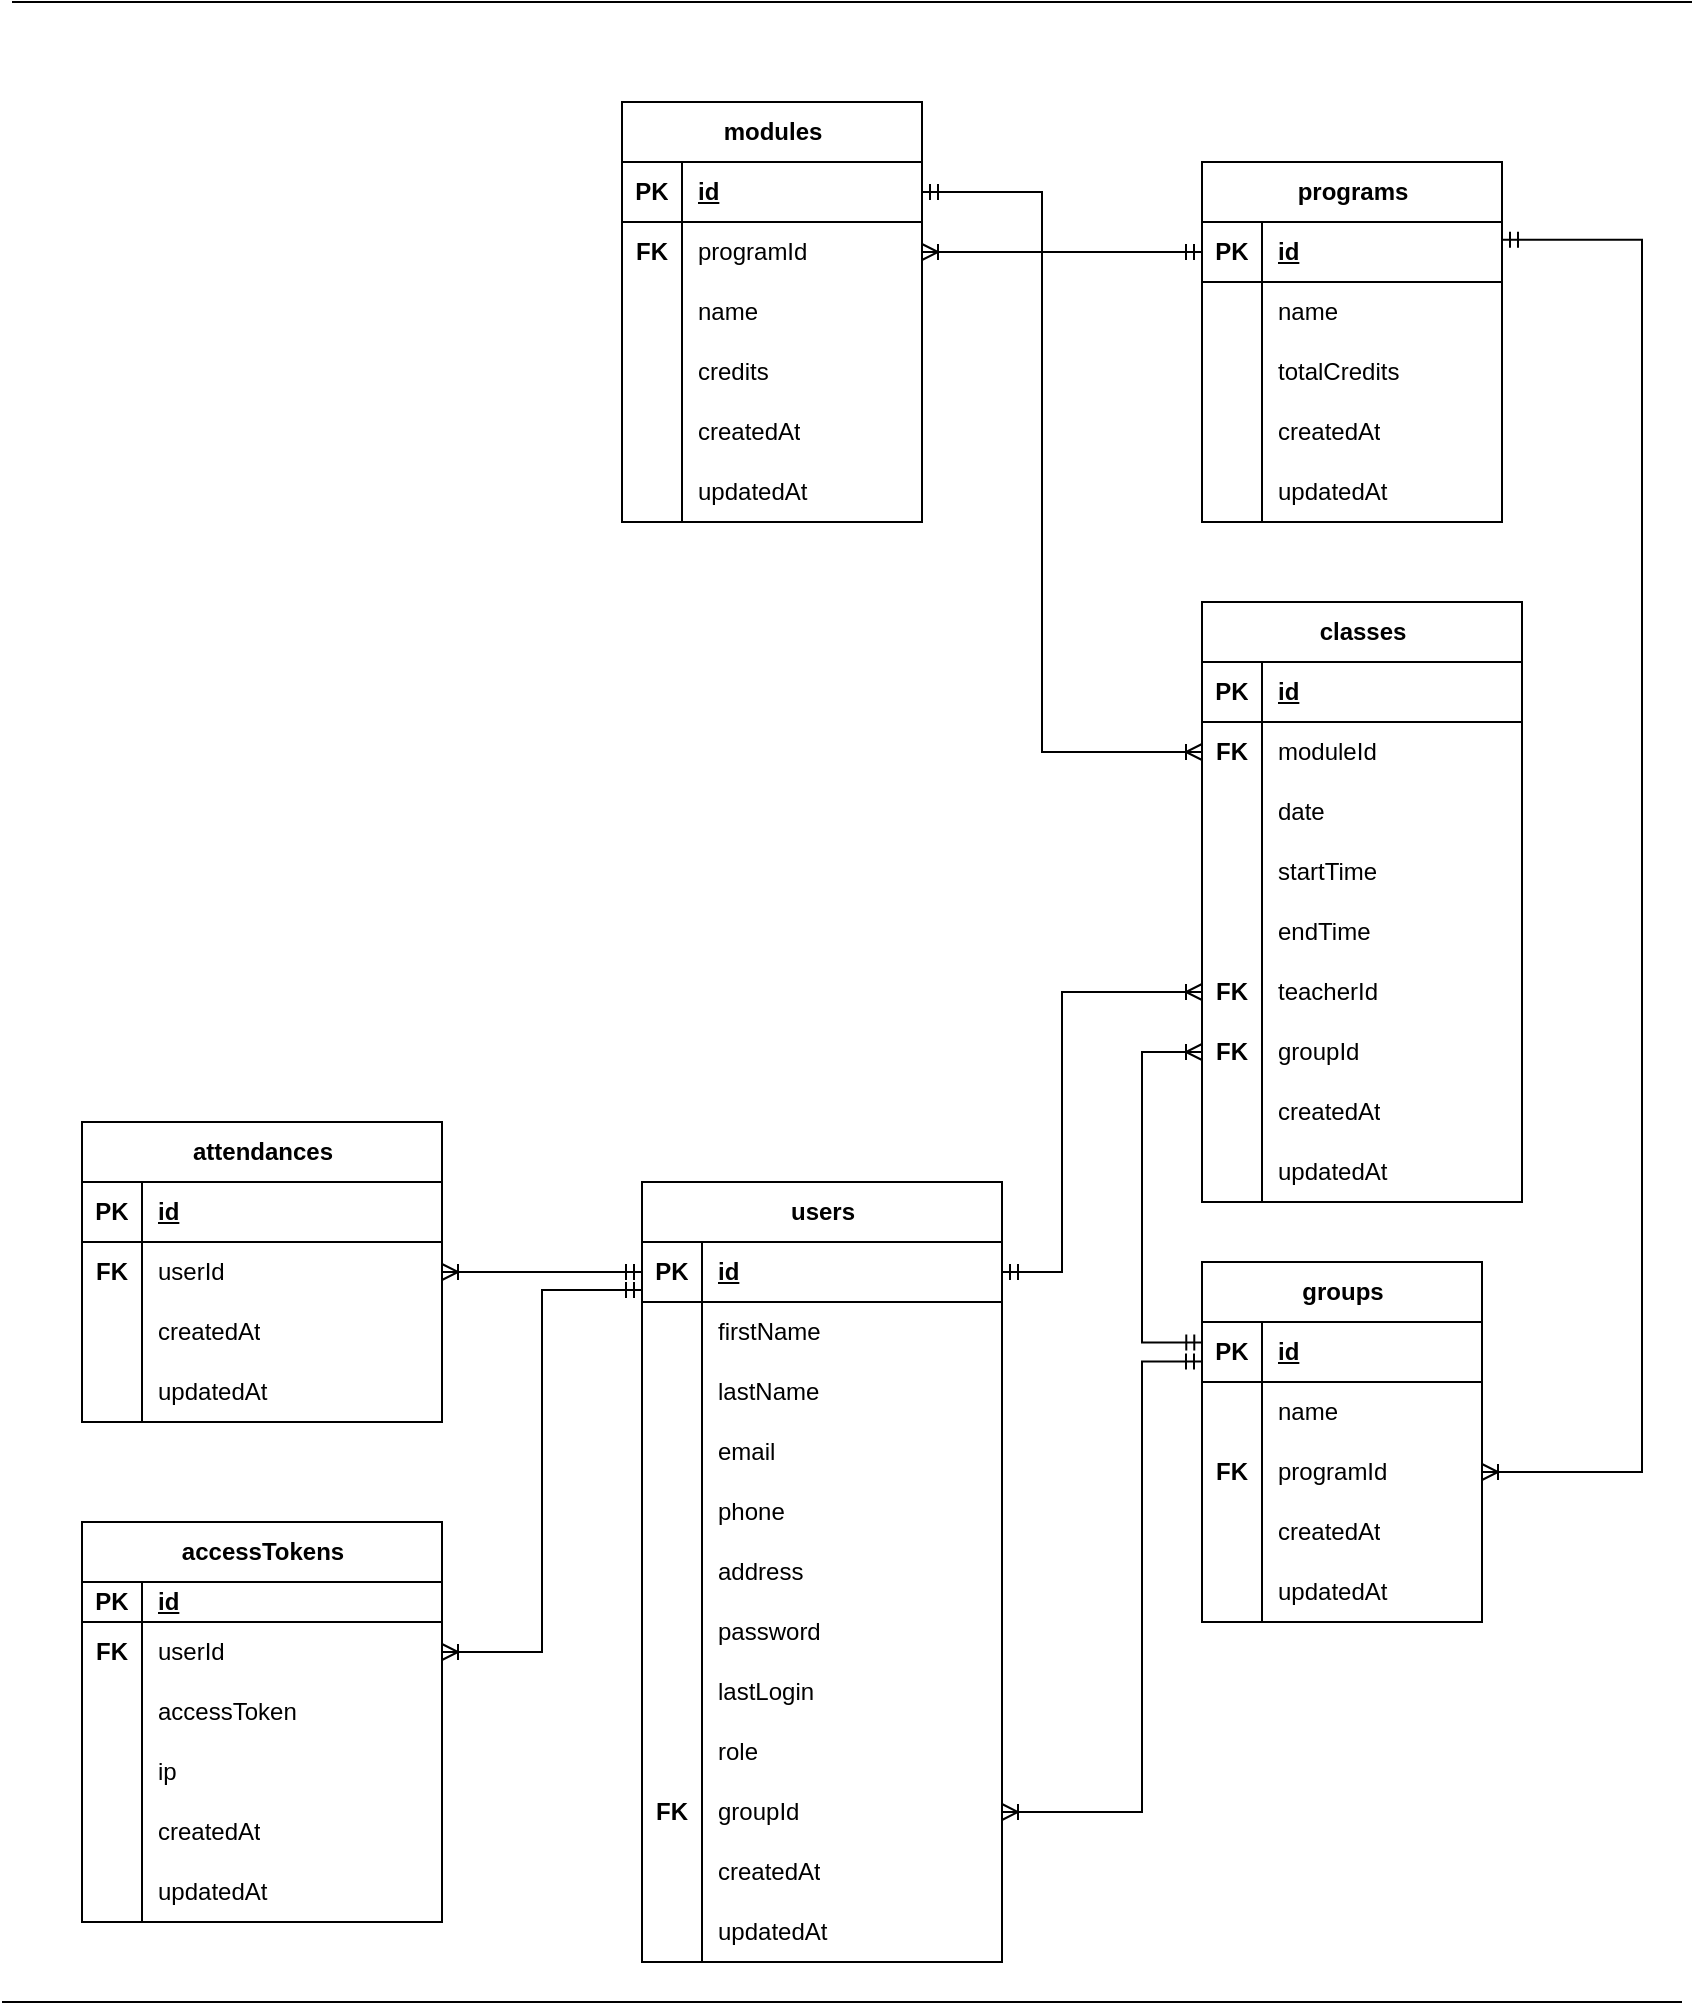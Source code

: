 <mxfile version="26.0.5">
  <diagram name="ERD" id="3jPYMv1f-KOEMw5PyNdS">
    <mxGraphModel dx="637" dy="3003" grid="1" gridSize="10" guides="1" tooltips="1" connect="1" arrows="1" fold="1" page="1" pageScale="1" pageWidth="850" pageHeight="1100" math="0" shadow="0">
      <root>
        <mxCell id="0" />
        <mxCell id="1" parent="0" />
        <mxCell id="yazkTJhVp-R8jj8HfO-j-1" value="users" style="shape=table;startSize=30;container=1;collapsible=1;childLayout=tableLayout;fixedRows=1;rowLines=0;fontStyle=1;align=center;resizeLast=1;html=1;" parent="1" vertex="1">
          <mxGeometry x="320" y="-650" width="180" height="390" as="geometry" />
        </mxCell>
        <mxCell id="yazkTJhVp-R8jj8HfO-j-2" value="" style="shape=tableRow;horizontal=0;startSize=0;swimlaneHead=0;swimlaneBody=0;fillColor=none;collapsible=0;dropTarget=0;points=[[0,0.5],[1,0.5]];portConstraint=eastwest;top=0;left=0;right=0;bottom=1;" parent="yazkTJhVp-R8jj8HfO-j-1" vertex="1">
          <mxGeometry y="30" width="180" height="30" as="geometry" />
        </mxCell>
        <mxCell id="yazkTJhVp-R8jj8HfO-j-3" value="PK" style="shape=partialRectangle;connectable=0;fillColor=none;top=0;left=0;bottom=0;right=0;fontStyle=1;overflow=hidden;whiteSpace=wrap;html=1;" parent="yazkTJhVp-R8jj8HfO-j-2" vertex="1">
          <mxGeometry width="30" height="30" as="geometry">
            <mxRectangle width="30" height="30" as="alternateBounds" />
          </mxGeometry>
        </mxCell>
        <mxCell id="yazkTJhVp-R8jj8HfO-j-4" value="id" style="shape=partialRectangle;connectable=0;fillColor=none;top=0;left=0;bottom=0;right=0;align=left;spacingLeft=6;fontStyle=5;overflow=hidden;whiteSpace=wrap;html=1;" parent="yazkTJhVp-R8jj8HfO-j-2" vertex="1">
          <mxGeometry x="30" width="150" height="30" as="geometry">
            <mxRectangle width="150" height="30" as="alternateBounds" />
          </mxGeometry>
        </mxCell>
        <mxCell id="yazkTJhVp-R8jj8HfO-j-5" value="" style="shape=tableRow;horizontal=0;startSize=0;swimlaneHead=0;swimlaneBody=0;fillColor=none;collapsible=0;dropTarget=0;points=[[0,0.5],[1,0.5]];portConstraint=eastwest;top=0;left=0;right=0;bottom=0;" parent="yazkTJhVp-R8jj8HfO-j-1" vertex="1">
          <mxGeometry y="60" width="180" height="30" as="geometry" />
        </mxCell>
        <mxCell id="yazkTJhVp-R8jj8HfO-j-6" value="" style="shape=partialRectangle;connectable=0;fillColor=none;top=0;left=0;bottom=0;right=0;editable=1;overflow=hidden;whiteSpace=wrap;html=1;" parent="yazkTJhVp-R8jj8HfO-j-5" vertex="1">
          <mxGeometry width="30" height="30" as="geometry">
            <mxRectangle width="30" height="30" as="alternateBounds" />
          </mxGeometry>
        </mxCell>
        <mxCell id="yazkTJhVp-R8jj8HfO-j-7" value="firstName" style="shape=partialRectangle;connectable=0;fillColor=none;top=0;left=0;bottom=0;right=0;align=left;spacingLeft=6;overflow=hidden;whiteSpace=wrap;html=1;" parent="yazkTJhVp-R8jj8HfO-j-5" vertex="1">
          <mxGeometry x="30" width="150" height="30" as="geometry">
            <mxRectangle width="150" height="30" as="alternateBounds" />
          </mxGeometry>
        </mxCell>
        <mxCell id="yazkTJhVp-R8jj8HfO-j-8" value="" style="shape=tableRow;horizontal=0;startSize=0;swimlaneHead=0;swimlaneBody=0;fillColor=none;collapsible=0;dropTarget=0;points=[[0,0.5],[1,0.5]];portConstraint=eastwest;top=0;left=0;right=0;bottom=0;" parent="yazkTJhVp-R8jj8HfO-j-1" vertex="1">
          <mxGeometry y="90" width="180" height="30" as="geometry" />
        </mxCell>
        <mxCell id="yazkTJhVp-R8jj8HfO-j-9" value="" style="shape=partialRectangle;connectable=0;fillColor=none;top=0;left=0;bottom=0;right=0;editable=1;overflow=hidden;whiteSpace=wrap;html=1;" parent="yazkTJhVp-R8jj8HfO-j-8" vertex="1">
          <mxGeometry width="30" height="30" as="geometry">
            <mxRectangle width="30" height="30" as="alternateBounds" />
          </mxGeometry>
        </mxCell>
        <mxCell id="yazkTJhVp-R8jj8HfO-j-10" value="lastName" style="shape=partialRectangle;connectable=0;fillColor=none;top=0;left=0;bottom=0;right=0;align=left;spacingLeft=6;overflow=hidden;whiteSpace=wrap;html=1;" parent="yazkTJhVp-R8jj8HfO-j-8" vertex="1">
          <mxGeometry x="30" width="150" height="30" as="geometry">
            <mxRectangle width="150" height="30" as="alternateBounds" />
          </mxGeometry>
        </mxCell>
        <mxCell id="yazkTJhVp-R8jj8HfO-j-11" value="" style="shape=tableRow;horizontal=0;startSize=0;swimlaneHead=0;swimlaneBody=0;fillColor=none;collapsible=0;dropTarget=0;points=[[0,0.5],[1,0.5]];portConstraint=eastwest;top=0;left=0;right=0;bottom=0;" parent="yazkTJhVp-R8jj8HfO-j-1" vertex="1">
          <mxGeometry y="120" width="180" height="30" as="geometry" />
        </mxCell>
        <mxCell id="yazkTJhVp-R8jj8HfO-j-12" value="" style="shape=partialRectangle;connectable=0;fillColor=none;top=0;left=0;bottom=0;right=0;editable=1;overflow=hidden;whiteSpace=wrap;html=1;" parent="yazkTJhVp-R8jj8HfO-j-11" vertex="1">
          <mxGeometry width="30" height="30" as="geometry">
            <mxRectangle width="30" height="30" as="alternateBounds" />
          </mxGeometry>
        </mxCell>
        <mxCell id="yazkTJhVp-R8jj8HfO-j-13" value="email" style="shape=partialRectangle;connectable=0;fillColor=none;top=0;left=0;bottom=0;right=0;align=left;spacingLeft=6;overflow=hidden;whiteSpace=wrap;html=1;" parent="yazkTJhVp-R8jj8HfO-j-11" vertex="1">
          <mxGeometry x="30" width="150" height="30" as="geometry">
            <mxRectangle width="150" height="30" as="alternateBounds" />
          </mxGeometry>
        </mxCell>
        <mxCell id="yazkTJhVp-R8jj8HfO-j-40" style="shape=tableRow;horizontal=0;startSize=0;swimlaneHead=0;swimlaneBody=0;fillColor=none;collapsible=0;dropTarget=0;points=[[0,0.5],[1,0.5]];portConstraint=eastwest;top=0;left=0;right=0;bottom=0;" parent="yazkTJhVp-R8jj8HfO-j-1" vertex="1">
          <mxGeometry y="150" width="180" height="30" as="geometry" />
        </mxCell>
        <mxCell id="yazkTJhVp-R8jj8HfO-j-41" style="shape=partialRectangle;connectable=0;fillColor=none;top=0;left=0;bottom=0;right=0;editable=1;overflow=hidden;whiteSpace=wrap;html=1;" parent="yazkTJhVp-R8jj8HfO-j-40" vertex="1">
          <mxGeometry width="30" height="30" as="geometry">
            <mxRectangle width="30" height="30" as="alternateBounds" />
          </mxGeometry>
        </mxCell>
        <mxCell id="yazkTJhVp-R8jj8HfO-j-42" value="phone" style="shape=partialRectangle;connectable=0;fillColor=none;top=0;left=0;bottom=0;right=0;align=left;spacingLeft=6;overflow=hidden;whiteSpace=wrap;html=1;" parent="yazkTJhVp-R8jj8HfO-j-40" vertex="1">
          <mxGeometry x="30" width="150" height="30" as="geometry">
            <mxRectangle width="150" height="30" as="alternateBounds" />
          </mxGeometry>
        </mxCell>
        <mxCell id="yazkTJhVp-R8jj8HfO-j-43" style="shape=tableRow;horizontal=0;startSize=0;swimlaneHead=0;swimlaneBody=0;fillColor=none;collapsible=0;dropTarget=0;points=[[0,0.5],[1,0.5]];portConstraint=eastwest;top=0;left=0;right=0;bottom=0;" parent="yazkTJhVp-R8jj8HfO-j-1" vertex="1">
          <mxGeometry y="180" width="180" height="30" as="geometry" />
        </mxCell>
        <mxCell id="yazkTJhVp-R8jj8HfO-j-44" style="shape=partialRectangle;connectable=0;fillColor=none;top=0;left=0;bottom=0;right=0;editable=1;overflow=hidden;whiteSpace=wrap;html=1;" parent="yazkTJhVp-R8jj8HfO-j-43" vertex="1">
          <mxGeometry width="30" height="30" as="geometry">
            <mxRectangle width="30" height="30" as="alternateBounds" />
          </mxGeometry>
        </mxCell>
        <mxCell id="yazkTJhVp-R8jj8HfO-j-45" value="address" style="shape=partialRectangle;connectable=0;fillColor=none;top=0;left=0;bottom=0;right=0;align=left;spacingLeft=6;overflow=hidden;whiteSpace=wrap;html=1;" parent="yazkTJhVp-R8jj8HfO-j-43" vertex="1">
          <mxGeometry x="30" width="150" height="30" as="geometry">
            <mxRectangle width="150" height="30" as="alternateBounds" />
          </mxGeometry>
        </mxCell>
        <mxCell id="_ogGYtfBmzfV-9HcHeYj-31" style="shape=tableRow;horizontal=0;startSize=0;swimlaneHead=0;swimlaneBody=0;fillColor=none;collapsible=0;dropTarget=0;points=[[0,0.5],[1,0.5]];portConstraint=eastwest;top=0;left=0;right=0;bottom=0;" vertex="1" parent="yazkTJhVp-R8jj8HfO-j-1">
          <mxGeometry y="210" width="180" height="30" as="geometry" />
        </mxCell>
        <mxCell id="_ogGYtfBmzfV-9HcHeYj-32" style="shape=partialRectangle;connectable=0;fillColor=none;top=0;left=0;bottom=0;right=0;editable=1;overflow=hidden;whiteSpace=wrap;html=1;" vertex="1" parent="_ogGYtfBmzfV-9HcHeYj-31">
          <mxGeometry width="30" height="30" as="geometry">
            <mxRectangle width="30" height="30" as="alternateBounds" />
          </mxGeometry>
        </mxCell>
        <mxCell id="_ogGYtfBmzfV-9HcHeYj-33" value="password" style="shape=partialRectangle;connectable=0;fillColor=none;top=0;left=0;bottom=0;right=0;align=left;spacingLeft=6;overflow=hidden;whiteSpace=wrap;html=1;" vertex="1" parent="_ogGYtfBmzfV-9HcHeYj-31">
          <mxGeometry x="30" width="150" height="30" as="geometry">
            <mxRectangle width="150" height="30" as="alternateBounds" />
          </mxGeometry>
        </mxCell>
        <mxCell id="_ogGYtfBmzfV-9HcHeYj-28" style="shape=tableRow;horizontal=0;startSize=0;swimlaneHead=0;swimlaneBody=0;fillColor=none;collapsible=0;dropTarget=0;points=[[0,0.5],[1,0.5]];portConstraint=eastwest;top=0;left=0;right=0;bottom=0;" vertex="1" parent="yazkTJhVp-R8jj8HfO-j-1">
          <mxGeometry y="240" width="180" height="30" as="geometry" />
        </mxCell>
        <mxCell id="_ogGYtfBmzfV-9HcHeYj-29" style="shape=partialRectangle;connectable=0;fillColor=none;top=0;left=0;bottom=0;right=0;editable=1;overflow=hidden;whiteSpace=wrap;html=1;" vertex="1" parent="_ogGYtfBmzfV-9HcHeYj-28">
          <mxGeometry width="30" height="30" as="geometry">
            <mxRectangle width="30" height="30" as="alternateBounds" />
          </mxGeometry>
        </mxCell>
        <mxCell id="_ogGYtfBmzfV-9HcHeYj-30" value="lastLogin" style="shape=partialRectangle;connectable=0;fillColor=none;top=0;left=0;bottom=0;right=0;align=left;spacingLeft=6;overflow=hidden;whiteSpace=wrap;html=1;" vertex="1" parent="_ogGYtfBmzfV-9HcHeYj-28">
          <mxGeometry x="30" width="150" height="30" as="geometry">
            <mxRectangle width="150" height="30" as="alternateBounds" />
          </mxGeometry>
        </mxCell>
        <mxCell id="yazkTJhVp-R8jj8HfO-j-55" style="shape=tableRow;horizontal=0;startSize=0;swimlaneHead=0;swimlaneBody=0;fillColor=none;collapsible=0;dropTarget=0;points=[[0,0.5],[1,0.5]];portConstraint=eastwest;top=0;left=0;right=0;bottom=0;" parent="yazkTJhVp-R8jj8HfO-j-1" vertex="1">
          <mxGeometry y="270" width="180" height="30" as="geometry" />
        </mxCell>
        <mxCell id="yazkTJhVp-R8jj8HfO-j-56" style="shape=partialRectangle;connectable=0;fillColor=none;top=0;left=0;bottom=0;right=0;editable=1;overflow=hidden;whiteSpace=wrap;html=1;" parent="yazkTJhVp-R8jj8HfO-j-55" vertex="1">
          <mxGeometry width="30" height="30" as="geometry">
            <mxRectangle width="30" height="30" as="alternateBounds" />
          </mxGeometry>
        </mxCell>
        <mxCell id="yazkTJhVp-R8jj8HfO-j-57" value="role" style="shape=partialRectangle;connectable=0;fillColor=none;top=0;left=0;bottom=0;right=0;align=left;spacingLeft=6;overflow=hidden;whiteSpace=wrap;html=1;" parent="yazkTJhVp-R8jj8HfO-j-55" vertex="1">
          <mxGeometry x="30" width="150" height="30" as="geometry">
            <mxRectangle width="150" height="30" as="alternateBounds" />
          </mxGeometry>
        </mxCell>
        <mxCell id="yazkTJhVp-R8jj8HfO-j-118" style="shape=tableRow;horizontal=0;startSize=0;swimlaneHead=0;swimlaneBody=0;fillColor=none;collapsible=0;dropTarget=0;points=[[0,0.5],[1,0.5]];portConstraint=eastwest;top=0;left=0;right=0;bottom=0;" parent="yazkTJhVp-R8jj8HfO-j-1" vertex="1">
          <mxGeometry y="300" width="180" height="30" as="geometry" />
        </mxCell>
        <mxCell id="yazkTJhVp-R8jj8HfO-j-119" value="&lt;b&gt;FK&lt;/b&gt;" style="shape=partialRectangle;connectable=0;fillColor=none;top=0;left=0;bottom=0;right=0;editable=1;overflow=hidden;whiteSpace=wrap;html=1;" parent="yazkTJhVp-R8jj8HfO-j-118" vertex="1">
          <mxGeometry width="30" height="30" as="geometry">
            <mxRectangle width="30" height="30" as="alternateBounds" />
          </mxGeometry>
        </mxCell>
        <mxCell id="yazkTJhVp-R8jj8HfO-j-120" value="groupId" style="shape=partialRectangle;connectable=0;fillColor=none;top=0;left=0;bottom=0;right=0;align=left;spacingLeft=6;overflow=hidden;whiteSpace=wrap;html=1;" parent="yazkTJhVp-R8jj8HfO-j-118" vertex="1">
          <mxGeometry x="30" width="150" height="30" as="geometry">
            <mxRectangle width="150" height="30" as="alternateBounds" />
          </mxGeometry>
        </mxCell>
        <mxCell id="yazkTJhVp-R8jj8HfO-j-46" style="shape=tableRow;horizontal=0;startSize=0;swimlaneHead=0;swimlaneBody=0;fillColor=none;collapsible=0;dropTarget=0;points=[[0,0.5],[1,0.5]];portConstraint=eastwest;top=0;left=0;right=0;bottom=0;" parent="yazkTJhVp-R8jj8HfO-j-1" vertex="1">
          <mxGeometry y="330" width="180" height="30" as="geometry" />
        </mxCell>
        <mxCell id="yazkTJhVp-R8jj8HfO-j-47" style="shape=partialRectangle;connectable=0;fillColor=none;top=0;left=0;bottom=0;right=0;editable=1;overflow=hidden;whiteSpace=wrap;html=1;" parent="yazkTJhVp-R8jj8HfO-j-46" vertex="1">
          <mxGeometry width="30" height="30" as="geometry">
            <mxRectangle width="30" height="30" as="alternateBounds" />
          </mxGeometry>
        </mxCell>
        <mxCell id="yazkTJhVp-R8jj8HfO-j-48" value="createdAt" style="shape=partialRectangle;connectable=0;fillColor=none;top=0;left=0;bottom=0;right=0;align=left;spacingLeft=6;overflow=hidden;whiteSpace=wrap;html=1;" parent="yazkTJhVp-R8jj8HfO-j-46" vertex="1">
          <mxGeometry x="30" width="150" height="30" as="geometry">
            <mxRectangle width="150" height="30" as="alternateBounds" />
          </mxGeometry>
        </mxCell>
        <mxCell id="yazkTJhVp-R8jj8HfO-j-49" style="shape=tableRow;horizontal=0;startSize=0;swimlaneHead=0;swimlaneBody=0;fillColor=none;collapsible=0;dropTarget=0;points=[[0,0.5],[1,0.5]];portConstraint=eastwest;top=0;left=0;right=0;bottom=0;" parent="yazkTJhVp-R8jj8HfO-j-1" vertex="1">
          <mxGeometry y="360" width="180" height="30" as="geometry" />
        </mxCell>
        <mxCell id="yazkTJhVp-R8jj8HfO-j-50" style="shape=partialRectangle;connectable=0;fillColor=none;top=0;left=0;bottom=0;right=0;editable=1;overflow=hidden;whiteSpace=wrap;html=1;" parent="yazkTJhVp-R8jj8HfO-j-49" vertex="1">
          <mxGeometry width="30" height="30" as="geometry">
            <mxRectangle width="30" height="30" as="alternateBounds" />
          </mxGeometry>
        </mxCell>
        <mxCell id="yazkTJhVp-R8jj8HfO-j-51" value="updatedAt" style="shape=partialRectangle;connectable=0;fillColor=none;top=0;left=0;bottom=0;right=0;align=left;spacingLeft=6;overflow=hidden;whiteSpace=wrap;html=1;" parent="yazkTJhVp-R8jj8HfO-j-49" vertex="1">
          <mxGeometry x="30" width="150" height="30" as="geometry">
            <mxRectangle width="150" height="30" as="alternateBounds" />
          </mxGeometry>
        </mxCell>
        <mxCell id="yazkTJhVp-R8jj8HfO-j-14" value="classes" style="shape=table;startSize=30;container=1;collapsible=1;childLayout=tableLayout;fixedRows=1;rowLines=0;fontStyle=1;align=center;resizeLast=1;html=1;" parent="1" vertex="1">
          <mxGeometry x="600" y="-940" width="160" height="300" as="geometry" />
        </mxCell>
        <mxCell id="yazkTJhVp-R8jj8HfO-j-15" value="" style="shape=tableRow;horizontal=0;startSize=0;swimlaneHead=0;swimlaneBody=0;fillColor=none;collapsible=0;dropTarget=0;points=[[0,0.5],[1,0.5]];portConstraint=eastwest;top=0;left=0;right=0;bottom=1;" parent="yazkTJhVp-R8jj8HfO-j-14" vertex="1">
          <mxGeometry y="30" width="160" height="30" as="geometry" />
        </mxCell>
        <mxCell id="yazkTJhVp-R8jj8HfO-j-16" value="PK" style="shape=partialRectangle;connectable=0;fillColor=none;top=0;left=0;bottom=0;right=0;fontStyle=1;overflow=hidden;whiteSpace=wrap;html=1;" parent="yazkTJhVp-R8jj8HfO-j-15" vertex="1">
          <mxGeometry width="30" height="30" as="geometry">
            <mxRectangle width="30" height="30" as="alternateBounds" />
          </mxGeometry>
        </mxCell>
        <mxCell id="yazkTJhVp-R8jj8HfO-j-17" value="id" style="shape=partialRectangle;connectable=0;fillColor=none;top=0;left=0;bottom=0;right=0;align=left;spacingLeft=6;fontStyle=5;overflow=hidden;whiteSpace=wrap;html=1;" parent="yazkTJhVp-R8jj8HfO-j-15" vertex="1">
          <mxGeometry x="30" width="130" height="30" as="geometry">
            <mxRectangle width="130" height="30" as="alternateBounds" />
          </mxGeometry>
        </mxCell>
        <mxCell id="yazkTJhVp-R8jj8HfO-j-18" value="" style="shape=tableRow;horizontal=0;startSize=0;swimlaneHead=0;swimlaneBody=0;fillColor=none;collapsible=0;dropTarget=0;points=[[0,0.5],[1,0.5]];portConstraint=eastwest;top=0;left=0;right=0;bottom=0;" parent="yazkTJhVp-R8jj8HfO-j-14" vertex="1">
          <mxGeometry y="60" width="160" height="30" as="geometry" />
        </mxCell>
        <mxCell id="yazkTJhVp-R8jj8HfO-j-19" value="&lt;b&gt;FK&lt;/b&gt;" style="shape=partialRectangle;connectable=0;fillColor=none;top=0;left=0;bottom=0;right=0;editable=1;overflow=hidden;whiteSpace=wrap;html=1;" parent="yazkTJhVp-R8jj8HfO-j-18" vertex="1">
          <mxGeometry width="30" height="30" as="geometry">
            <mxRectangle width="30" height="30" as="alternateBounds" />
          </mxGeometry>
        </mxCell>
        <mxCell id="yazkTJhVp-R8jj8HfO-j-20" value="moduleId" style="shape=partialRectangle;connectable=0;fillColor=none;top=0;left=0;bottom=0;right=0;align=left;spacingLeft=6;overflow=hidden;whiteSpace=wrap;html=1;" parent="yazkTJhVp-R8jj8HfO-j-18" vertex="1">
          <mxGeometry x="30" width="130" height="30" as="geometry">
            <mxRectangle width="130" height="30" as="alternateBounds" />
          </mxGeometry>
        </mxCell>
        <mxCell id="yazkTJhVp-R8jj8HfO-j-21" value="" style="shape=tableRow;horizontal=0;startSize=0;swimlaneHead=0;swimlaneBody=0;fillColor=none;collapsible=0;dropTarget=0;points=[[0,0.5],[1,0.5]];portConstraint=eastwest;top=0;left=0;right=0;bottom=0;" parent="yazkTJhVp-R8jj8HfO-j-14" vertex="1">
          <mxGeometry y="90" width="160" height="30" as="geometry" />
        </mxCell>
        <mxCell id="yazkTJhVp-R8jj8HfO-j-22" value="" style="shape=partialRectangle;connectable=0;fillColor=none;top=0;left=0;bottom=0;right=0;editable=1;overflow=hidden;whiteSpace=wrap;html=1;" parent="yazkTJhVp-R8jj8HfO-j-21" vertex="1">
          <mxGeometry width="30" height="30" as="geometry">
            <mxRectangle width="30" height="30" as="alternateBounds" />
          </mxGeometry>
        </mxCell>
        <mxCell id="yazkTJhVp-R8jj8HfO-j-23" value="date" style="shape=partialRectangle;connectable=0;fillColor=none;top=0;left=0;bottom=0;right=0;align=left;spacingLeft=6;overflow=hidden;whiteSpace=wrap;html=1;" parent="yazkTJhVp-R8jj8HfO-j-21" vertex="1">
          <mxGeometry x="30" width="130" height="30" as="geometry">
            <mxRectangle width="130" height="30" as="alternateBounds" />
          </mxGeometry>
        </mxCell>
        <mxCell id="yazkTJhVp-R8jj8HfO-j-24" value="" style="shape=tableRow;horizontal=0;startSize=0;swimlaneHead=0;swimlaneBody=0;fillColor=none;collapsible=0;dropTarget=0;points=[[0,0.5],[1,0.5]];portConstraint=eastwest;top=0;left=0;right=0;bottom=0;" parent="yazkTJhVp-R8jj8HfO-j-14" vertex="1">
          <mxGeometry y="120" width="160" height="30" as="geometry" />
        </mxCell>
        <mxCell id="yazkTJhVp-R8jj8HfO-j-25" value="" style="shape=partialRectangle;connectable=0;fillColor=none;top=0;left=0;bottom=0;right=0;editable=1;overflow=hidden;whiteSpace=wrap;html=1;" parent="yazkTJhVp-R8jj8HfO-j-24" vertex="1">
          <mxGeometry width="30" height="30" as="geometry">
            <mxRectangle width="30" height="30" as="alternateBounds" />
          </mxGeometry>
        </mxCell>
        <mxCell id="yazkTJhVp-R8jj8HfO-j-26" value="startTime" style="shape=partialRectangle;connectable=0;fillColor=none;top=0;left=0;bottom=0;right=0;align=left;spacingLeft=6;overflow=hidden;whiteSpace=wrap;html=1;" parent="yazkTJhVp-R8jj8HfO-j-24" vertex="1">
          <mxGeometry x="30" width="130" height="30" as="geometry">
            <mxRectangle width="130" height="30" as="alternateBounds" />
          </mxGeometry>
        </mxCell>
        <mxCell id="_ogGYtfBmzfV-9HcHeYj-34" style="shape=tableRow;horizontal=0;startSize=0;swimlaneHead=0;swimlaneBody=0;fillColor=none;collapsible=0;dropTarget=0;points=[[0,0.5],[1,0.5]];portConstraint=eastwest;top=0;left=0;right=0;bottom=0;" vertex="1" parent="yazkTJhVp-R8jj8HfO-j-14">
          <mxGeometry y="150" width="160" height="30" as="geometry" />
        </mxCell>
        <mxCell id="_ogGYtfBmzfV-9HcHeYj-35" style="shape=partialRectangle;connectable=0;fillColor=none;top=0;left=0;bottom=0;right=0;editable=1;overflow=hidden;whiteSpace=wrap;html=1;" vertex="1" parent="_ogGYtfBmzfV-9HcHeYj-34">
          <mxGeometry width="30" height="30" as="geometry">
            <mxRectangle width="30" height="30" as="alternateBounds" />
          </mxGeometry>
        </mxCell>
        <mxCell id="_ogGYtfBmzfV-9HcHeYj-36" value="endTime" style="shape=partialRectangle;connectable=0;fillColor=none;top=0;left=0;bottom=0;right=0;align=left;spacingLeft=6;overflow=hidden;whiteSpace=wrap;html=1;" vertex="1" parent="_ogGYtfBmzfV-9HcHeYj-34">
          <mxGeometry x="30" width="130" height="30" as="geometry">
            <mxRectangle width="130" height="30" as="alternateBounds" />
          </mxGeometry>
        </mxCell>
        <mxCell id="yazkTJhVp-R8jj8HfO-j-150" style="shape=tableRow;horizontal=0;startSize=0;swimlaneHead=0;swimlaneBody=0;fillColor=none;collapsible=0;dropTarget=0;points=[[0,0.5],[1,0.5]];portConstraint=eastwest;top=0;left=0;right=0;bottom=0;" parent="yazkTJhVp-R8jj8HfO-j-14" vertex="1">
          <mxGeometry y="180" width="160" height="30" as="geometry" />
        </mxCell>
        <mxCell id="yazkTJhVp-R8jj8HfO-j-151" value="&lt;b&gt;FK&lt;/b&gt;" style="shape=partialRectangle;connectable=0;fillColor=none;top=0;left=0;bottom=0;right=0;editable=1;overflow=hidden;whiteSpace=wrap;html=1;" parent="yazkTJhVp-R8jj8HfO-j-150" vertex="1">
          <mxGeometry width="30" height="30" as="geometry">
            <mxRectangle width="30" height="30" as="alternateBounds" />
          </mxGeometry>
        </mxCell>
        <mxCell id="yazkTJhVp-R8jj8HfO-j-152" value="teacherId" style="shape=partialRectangle;connectable=0;fillColor=none;top=0;left=0;bottom=0;right=0;align=left;spacingLeft=6;overflow=hidden;whiteSpace=wrap;html=1;" parent="yazkTJhVp-R8jj8HfO-j-150" vertex="1">
          <mxGeometry x="30" width="130" height="30" as="geometry">
            <mxRectangle width="130" height="30" as="alternateBounds" />
          </mxGeometry>
        </mxCell>
        <mxCell id="yazkTJhVp-R8jj8HfO-j-147" style="shape=tableRow;horizontal=0;startSize=0;swimlaneHead=0;swimlaneBody=0;fillColor=none;collapsible=0;dropTarget=0;points=[[0,0.5],[1,0.5]];portConstraint=eastwest;top=0;left=0;right=0;bottom=0;" parent="yazkTJhVp-R8jj8HfO-j-14" vertex="1">
          <mxGeometry y="210" width="160" height="30" as="geometry" />
        </mxCell>
        <mxCell id="yazkTJhVp-R8jj8HfO-j-148" value="&lt;b&gt;FK&lt;/b&gt;" style="shape=partialRectangle;connectable=0;fillColor=none;top=0;left=0;bottom=0;right=0;editable=1;overflow=hidden;whiteSpace=wrap;html=1;" parent="yazkTJhVp-R8jj8HfO-j-147" vertex="1">
          <mxGeometry width="30" height="30" as="geometry">
            <mxRectangle width="30" height="30" as="alternateBounds" />
          </mxGeometry>
        </mxCell>
        <mxCell id="yazkTJhVp-R8jj8HfO-j-149" value="groupId" style="shape=partialRectangle;connectable=0;fillColor=none;top=0;left=0;bottom=0;right=0;align=left;spacingLeft=6;overflow=hidden;whiteSpace=wrap;html=1;" parent="yazkTJhVp-R8jj8HfO-j-147" vertex="1">
          <mxGeometry x="30" width="130" height="30" as="geometry">
            <mxRectangle width="130" height="30" as="alternateBounds" />
          </mxGeometry>
        </mxCell>
        <mxCell id="yazkTJhVp-R8jj8HfO-j-58" style="shape=tableRow;horizontal=0;startSize=0;swimlaneHead=0;swimlaneBody=0;fillColor=none;collapsible=0;dropTarget=0;points=[[0,0.5],[1,0.5]];portConstraint=eastwest;top=0;left=0;right=0;bottom=0;" parent="yazkTJhVp-R8jj8HfO-j-14" vertex="1">
          <mxGeometry y="240" width="160" height="30" as="geometry" />
        </mxCell>
        <mxCell id="yazkTJhVp-R8jj8HfO-j-59" style="shape=partialRectangle;connectable=0;fillColor=none;top=0;left=0;bottom=0;right=0;editable=1;overflow=hidden;whiteSpace=wrap;html=1;" parent="yazkTJhVp-R8jj8HfO-j-58" vertex="1">
          <mxGeometry width="30" height="30" as="geometry">
            <mxRectangle width="30" height="30" as="alternateBounds" />
          </mxGeometry>
        </mxCell>
        <mxCell id="yazkTJhVp-R8jj8HfO-j-60" value="createdAt" style="shape=partialRectangle;connectable=0;fillColor=none;top=0;left=0;bottom=0;right=0;align=left;spacingLeft=6;overflow=hidden;whiteSpace=wrap;html=1;" parent="yazkTJhVp-R8jj8HfO-j-58" vertex="1">
          <mxGeometry x="30" width="130" height="30" as="geometry">
            <mxRectangle width="130" height="30" as="alternateBounds" />
          </mxGeometry>
        </mxCell>
        <mxCell id="yazkTJhVp-R8jj8HfO-j-61" style="shape=tableRow;horizontal=0;startSize=0;swimlaneHead=0;swimlaneBody=0;fillColor=none;collapsible=0;dropTarget=0;points=[[0,0.5],[1,0.5]];portConstraint=eastwest;top=0;left=0;right=0;bottom=0;" parent="yazkTJhVp-R8jj8HfO-j-14" vertex="1">
          <mxGeometry y="270" width="160" height="30" as="geometry" />
        </mxCell>
        <mxCell id="yazkTJhVp-R8jj8HfO-j-62" style="shape=partialRectangle;connectable=0;fillColor=none;top=0;left=0;bottom=0;right=0;editable=1;overflow=hidden;whiteSpace=wrap;html=1;" parent="yazkTJhVp-R8jj8HfO-j-61" vertex="1">
          <mxGeometry width="30" height="30" as="geometry">
            <mxRectangle width="30" height="30" as="alternateBounds" />
          </mxGeometry>
        </mxCell>
        <mxCell id="yazkTJhVp-R8jj8HfO-j-63" value="updatedAt" style="shape=partialRectangle;connectable=0;fillColor=none;top=0;left=0;bottom=0;right=0;align=left;spacingLeft=6;overflow=hidden;whiteSpace=wrap;html=1;" parent="yazkTJhVp-R8jj8HfO-j-61" vertex="1">
          <mxGeometry x="30" width="130" height="30" as="geometry">
            <mxRectangle width="130" height="30" as="alternateBounds" />
          </mxGeometry>
        </mxCell>
        <mxCell id="yazkTJhVp-R8jj8HfO-j-64" value="modules" style="shape=table;startSize=30;container=1;collapsible=1;childLayout=tableLayout;fixedRows=1;rowLines=0;fontStyle=1;align=center;resizeLast=1;html=1;" parent="1" vertex="1">
          <mxGeometry x="310" y="-1190" width="150" height="210" as="geometry" />
        </mxCell>
        <mxCell id="yazkTJhVp-R8jj8HfO-j-65" value="" style="shape=tableRow;horizontal=0;startSize=0;swimlaneHead=0;swimlaneBody=0;fillColor=none;collapsible=0;dropTarget=0;points=[[0,0.5],[1,0.5]];portConstraint=eastwest;top=0;left=0;right=0;bottom=1;" parent="yazkTJhVp-R8jj8HfO-j-64" vertex="1">
          <mxGeometry y="30" width="150" height="30" as="geometry" />
        </mxCell>
        <mxCell id="yazkTJhVp-R8jj8HfO-j-66" value="PK" style="shape=partialRectangle;connectable=0;fillColor=none;top=0;left=0;bottom=0;right=0;fontStyle=1;overflow=hidden;whiteSpace=wrap;html=1;" parent="yazkTJhVp-R8jj8HfO-j-65" vertex="1">
          <mxGeometry width="30" height="30" as="geometry">
            <mxRectangle width="30" height="30" as="alternateBounds" />
          </mxGeometry>
        </mxCell>
        <mxCell id="yazkTJhVp-R8jj8HfO-j-67" value="id" style="shape=partialRectangle;connectable=0;fillColor=none;top=0;left=0;bottom=0;right=0;align=left;spacingLeft=6;fontStyle=5;overflow=hidden;whiteSpace=wrap;html=1;" parent="yazkTJhVp-R8jj8HfO-j-65" vertex="1">
          <mxGeometry x="30" width="120" height="30" as="geometry">
            <mxRectangle width="120" height="30" as="alternateBounds" />
          </mxGeometry>
        </mxCell>
        <mxCell id="yazkTJhVp-R8jj8HfO-j-68" value="" style="shape=tableRow;horizontal=0;startSize=0;swimlaneHead=0;swimlaneBody=0;fillColor=none;collapsible=0;dropTarget=0;points=[[0,0.5],[1,0.5]];portConstraint=eastwest;top=0;left=0;right=0;bottom=0;" parent="yazkTJhVp-R8jj8HfO-j-64" vertex="1">
          <mxGeometry y="60" width="150" height="30" as="geometry" />
        </mxCell>
        <mxCell id="yazkTJhVp-R8jj8HfO-j-69" value="&lt;b&gt;FK&lt;/b&gt;" style="shape=partialRectangle;connectable=0;fillColor=none;top=0;left=0;bottom=0;right=0;editable=1;overflow=hidden;whiteSpace=wrap;html=1;" parent="yazkTJhVp-R8jj8HfO-j-68" vertex="1">
          <mxGeometry width="30" height="30" as="geometry">
            <mxRectangle width="30" height="30" as="alternateBounds" />
          </mxGeometry>
        </mxCell>
        <mxCell id="yazkTJhVp-R8jj8HfO-j-70" value="programId" style="shape=partialRectangle;connectable=0;fillColor=none;top=0;left=0;bottom=0;right=0;align=left;spacingLeft=6;overflow=hidden;whiteSpace=wrap;html=1;" parent="yazkTJhVp-R8jj8HfO-j-68" vertex="1">
          <mxGeometry x="30" width="120" height="30" as="geometry">
            <mxRectangle width="120" height="30" as="alternateBounds" />
          </mxGeometry>
        </mxCell>
        <mxCell id="yazkTJhVp-R8jj8HfO-j-71" value="" style="shape=tableRow;horizontal=0;startSize=0;swimlaneHead=0;swimlaneBody=0;fillColor=none;collapsible=0;dropTarget=0;points=[[0,0.5],[1,0.5]];portConstraint=eastwest;top=0;left=0;right=0;bottom=0;" parent="yazkTJhVp-R8jj8HfO-j-64" vertex="1">
          <mxGeometry y="90" width="150" height="30" as="geometry" />
        </mxCell>
        <mxCell id="yazkTJhVp-R8jj8HfO-j-72" value="" style="shape=partialRectangle;connectable=0;fillColor=none;top=0;left=0;bottom=0;right=0;editable=1;overflow=hidden;whiteSpace=wrap;html=1;" parent="yazkTJhVp-R8jj8HfO-j-71" vertex="1">
          <mxGeometry width="30" height="30" as="geometry">
            <mxRectangle width="30" height="30" as="alternateBounds" />
          </mxGeometry>
        </mxCell>
        <mxCell id="yazkTJhVp-R8jj8HfO-j-73" value="name" style="shape=partialRectangle;connectable=0;fillColor=none;top=0;left=0;bottom=0;right=0;align=left;spacingLeft=6;overflow=hidden;whiteSpace=wrap;html=1;" parent="yazkTJhVp-R8jj8HfO-j-71" vertex="1">
          <mxGeometry x="30" width="120" height="30" as="geometry">
            <mxRectangle width="120" height="30" as="alternateBounds" />
          </mxGeometry>
        </mxCell>
        <mxCell id="yazkTJhVp-R8jj8HfO-j-74" value="" style="shape=tableRow;horizontal=0;startSize=0;swimlaneHead=0;swimlaneBody=0;fillColor=none;collapsible=0;dropTarget=0;points=[[0,0.5],[1,0.5]];portConstraint=eastwest;top=0;left=0;right=0;bottom=0;" parent="yazkTJhVp-R8jj8HfO-j-64" vertex="1">
          <mxGeometry y="120" width="150" height="30" as="geometry" />
        </mxCell>
        <mxCell id="yazkTJhVp-R8jj8HfO-j-75" value="" style="shape=partialRectangle;connectable=0;fillColor=none;top=0;left=0;bottom=0;right=0;editable=1;overflow=hidden;whiteSpace=wrap;html=1;" parent="yazkTJhVp-R8jj8HfO-j-74" vertex="1">
          <mxGeometry width="30" height="30" as="geometry">
            <mxRectangle width="30" height="30" as="alternateBounds" />
          </mxGeometry>
        </mxCell>
        <mxCell id="yazkTJhVp-R8jj8HfO-j-76" value="credits" style="shape=partialRectangle;connectable=0;fillColor=none;top=0;left=0;bottom=0;right=0;align=left;spacingLeft=6;overflow=hidden;whiteSpace=wrap;html=1;" parent="yazkTJhVp-R8jj8HfO-j-74" vertex="1">
          <mxGeometry x="30" width="120" height="30" as="geometry">
            <mxRectangle width="120" height="30" as="alternateBounds" />
          </mxGeometry>
        </mxCell>
        <mxCell id="yazkTJhVp-R8jj8HfO-j-77" style="shape=tableRow;horizontal=0;startSize=0;swimlaneHead=0;swimlaneBody=0;fillColor=none;collapsible=0;dropTarget=0;points=[[0,0.5],[1,0.5]];portConstraint=eastwest;top=0;left=0;right=0;bottom=0;" parent="yazkTJhVp-R8jj8HfO-j-64" vertex="1">
          <mxGeometry y="150" width="150" height="30" as="geometry" />
        </mxCell>
        <mxCell id="yazkTJhVp-R8jj8HfO-j-78" style="shape=partialRectangle;connectable=0;fillColor=none;top=0;left=0;bottom=0;right=0;editable=1;overflow=hidden;whiteSpace=wrap;html=1;" parent="yazkTJhVp-R8jj8HfO-j-77" vertex="1">
          <mxGeometry width="30" height="30" as="geometry">
            <mxRectangle width="30" height="30" as="alternateBounds" />
          </mxGeometry>
        </mxCell>
        <mxCell id="yazkTJhVp-R8jj8HfO-j-79" value="createdAt" style="shape=partialRectangle;connectable=0;fillColor=none;top=0;left=0;bottom=0;right=0;align=left;spacingLeft=6;overflow=hidden;whiteSpace=wrap;html=1;" parent="yazkTJhVp-R8jj8HfO-j-77" vertex="1">
          <mxGeometry x="30" width="120" height="30" as="geometry">
            <mxRectangle width="120" height="30" as="alternateBounds" />
          </mxGeometry>
        </mxCell>
        <mxCell id="yazkTJhVp-R8jj8HfO-j-80" style="shape=tableRow;horizontal=0;startSize=0;swimlaneHead=0;swimlaneBody=0;fillColor=none;collapsible=0;dropTarget=0;points=[[0,0.5],[1,0.5]];portConstraint=eastwest;top=0;left=0;right=0;bottom=0;" parent="yazkTJhVp-R8jj8HfO-j-64" vertex="1">
          <mxGeometry y="180" width="150" height="30" as="geometry" />
        </mxCell>
        <mxCell id="yazkTJhVp-R8jj8HfO-j-81" style="shape=partialRectangle;connectable=0;fillColor=none;top=0;left=0;bottom=0;right=0;editable=1;overflow=hidden;whiteSpace=wrap;html=1;" parent="yazkTJhVp-R8jj8HfO-j-80" vertex="1">
          <mxGeometry width="30" height="30" as="geometry">
            <mxRectangle width="30" height="30" as="alternateBounds" />
          </mxGeometry>
        </mxCell>
        <mxCell id="yazkTJhVp-R8jj8HfO-j-82" value="updatedAt" style="shape=partialRectangle;connectable=0;fillColor=none;top=0;left=0;bottom=0;right=0;align=left;spacingLeft=6;overflow=hidden;whiteSpace=wrap;html=1;" parent="yazkTJhVp-R8jj8HfO-j-80" vertex="1">
          <mxGeometry x="30" width="120" height="30" as="geometry">
            <mxRectangle width="120" height="30" as="alternateBounds" />
          </mxGeometry>
        </mxCell>
        <mxCell id="yazkTJhVp-R8jj8HfO-j-83" value="programs" style="shape=table;startSize=30;container=1;collapsible=1;childLayout=tableLayout;fixedRows=1;rowLines=0;fontStyle=1;align=center;resizeLast=1;html=1;" parent="1" vertex="1">
          <mxGeometry x="600" y="-1160" width="150" height="180" as="geometry" />
        </mxCell>
        <mxCell id="yazkTJhVp-R8jj8HfO-j-84" value="" style="shape=tableRow;horizontal=0;startSize=0;swimlaneHead=0;swimlaneBody=0;fillColor=none;collapsible=0;dropTarget=0;points=[[0,0.5],[1,0.5]];portConstraint=eastwest;top=0;left=0;right=0;bottom=1;" parent="yazkTJhVp-R8jj8HfO-j-83" vertex="1">
          <mxGeometry y="30" width="150" height="30" as="geometry" />
        </mxCell>
        <mxCell id="yazkTJhVp-R8jj8HfO-j-85" value="PK" style="shape=partialRectangle;connectable=0;fillColor=none;top=0;left=0;bottom=0;right=0;fontStyle=1;overflow=hidden;whiteSpace=wrap;html=1;" parent="yazkTJhVp-R8jj8HfO-j-84" vertex="1">
          <mxGeometry width="30" height="30" as="geometry">
            <mxRectangle width="30" height="30" as="alternateBounds" />
          </mxGeometry>
        </mxCell>
        <mxCell id="yazkTJhVp-R8jj8HfO-j-86" value="id" style="shape=partialRectangle;connectable=0;fillColor=none;top=0;left=0;bottom=0;right=0;align=left;spacingLeft=6;fontStyle=5;overflow=hidden;whiteSpace=wrap;html=1;" parent="yazkTJhVp-R8jj8HfO-j-84" vertex="1">
          <mxGeometry x="30" width="120" height="30" as="geometry">
            <mxRectangle width="120" height="30" as="alternateBounds" />
          </mxGeometry>
        </mxCell>
        <mxCell id="yazkTJhVp-R8jj8HfO-j-90" value="" style="shape=tableRow;horizontal=0;startSize=0;swimlaneHead=0;swimlaneBody=0;fillColor=none;collapsible=0;dropTarget=0;points=[[0,0.5],[1,0.5]];portConstraint=eastwest;top=0;left=0;right=0;bottom=0;" parent="yazkTJhVp-R8jj8HfO-j-83" vertex="1">
          <mxGeometry y="60" width="150" height="30" as="geometry" />
        </mxCell>
        <mxCell id="yazkTJhVp-R8jj8HfO-j-91" value="" style="shape=partialRectangle;connectable=0;fillColor=none;top=0;left=0;bottom=0;right=0;editable=1;overflow=hidden;whiteSpace=wrap;html=1;" parent="yazkTJhVp-R8jj8HfO-j-90" vertex="1">
          <mxGeometry width="30" height="30" as="geometry">
            <mxRectangle width="30" height="30" as="alternateBounds" />
          </mxGeometry>
        </mxCell>
        <mxCell id="yazkTJhVp-R8jj8HfO-j-92" value="name" style="shape=partialRectangle;connectable=0;fillColor=none;top=0;left=0;bottom=0;right=0;align=left;spacingLeft=6;overflow=hidden;whiteSpace=wrap;html=1;" parent="yazkTJhVp-R8jj8HfO-j-90" vertex="1">
          <mxGeometry x="30" width="120" height="30" as="geometry">
            <mxRectangle width="120" height="30" as="alternateBounds" />
          </mxGeometry>
        </mxCell>
        <mxCell id="yazkTJhVp-R8jj8HfO-j-93" value="" style="shape=tableRow;horizontal=0;startSize=0;swimlaneHead=0;swimlaneBody=0;fillColor=none;collapsible=0;dropTarget=0;points=[[0,0.5],[1,0.5]];portConstraint=eastwest;top=0;left=0;right=0;bottom=0;" parent="yazkTJhVp-R8jj8HfO-j-83" vertex="1">
          <mxGeometry y="90" width="150" height="30" as="geometry" />
        </mxCell>
        <mxCell id="yazkTJhVp-R8jj8HfO-j-94" value="" style="shape=partialRectangle;connectable=0;fillColor=none;top=0;left=0;bottom=0;right=0;editable=1;overflow=hidden;whiteSpace=wrap;html=1;" parent="yazkTJhVp-R8jj8HfO-j-93" vertex="1">
          <mxGeometry width="30" height="30" as="geometry">
            <mxRectangle width="30" height="30" as="alternateBounds" />
          </mxGeometry>
        </mxCell>
        <mxCell id="yazkTJhVp-R8jj8HfO-j-95" value="totalCredits" style="shape=partialRectangle;connectable=0;fillColor=none;top=0;left=0;bottom=0;right=0;align=left;spacingLeft=6;overflow=hidden;whiteSpace=wrap;html=1;" parent="yazkTJhVp-R8jj8HfO-j-93" vertex="1">
          <mxGeometry x="30" width="120" height="30" as="geometry">
            <mxRectangle width="120" height="30" as="alternateBounds" />
          </mxGeometry>
        </mxCell>
        <mxCell id="yazkTJhVp-R8jj8HfO-j-96" style="shape=tableRow;horizontal=0;startSize=0;swimlaneHead=0;swimlaneBody=0;fillColor=none;collapsible=0;dropTarget=0;points=[[0,0.5],[1,0.5]];portConstraint=eastwest;top=0;left=0;right=0;bottom=0;" parent="yazkTJhVp-R8jj8HfO-j-83" vertex="1">
          <mxGeometry y="120" width="150" height="30" as="geometry" />
        </mxCell>
        <mxCell id="yazkTJhVp-R8jj8HfO-j-97" style="shape=partialRectangle;connectable=0;fillColor=none;top=0;left=0;bottom=0;right=0;editable=1;overflow=hidden;whiteSpace=wrap;html=1;" parent="yazkTJhVp-R8jj8HfO-j-96" vertex="1">
          <mxGeometry width="30" height="30" as="geometry">
            <mxRectangle width="30" height="30" as="alternateBounds" />
          </mxGeometry>
        </mxCell>
        <mxCell id="yazkTJhVp-R8jj8HfO-j-98" value="createdAt" style="shape=partialRectangle;connectable=0;fillColor=none;top=0;left=0;bottom=0;right=0;align=left;spacingLeft=6;overflow=hidden;whiteSpace=wrap;html=1;" parent="yazkTJhVp-R8jj8HfO-j-96" vertex="1">
          <mxGeometry x="30" width="120" height="30" as="geometry">
            <mxRectangle width="120" height="30" as="alternateBounds" />
          </mxGeometry>
        </mxCell>
        <mxCell id="yazkTJhVp-R8jj8HfO-j-99" style="shape=tableRow;horizontal=0;startSize=0;swimlaneHead=0;swimlaneBody=0;fillColor=none;collapsible=0;dropTarget=0;points=[[0,0.5],[1,0.5]];portConstraint=eastwest;top=0;left=0;right=0;bottom=0;" parent="yazkTJhVp-R8jj8HfO-j-83" vertex="1">
          <mxGeometry y="150" width="150" height="30" as="geometry" />
        </mxCell>
        <mxCell id="yazkTJhVp-R8jj8HfO-j-100" style="shape=partialRectangle;connectable=0;fillColor=none;top=0;left=0;bottom=0;right=0;editable=1;overflow=hidden;whiteSpace=wrap;html=1;" parent="yazkTJhVp-R8jj8HfO-j-99" vertex="1">
          <mxGeometry width="30" height="30" as="geometry">
            <mxRectangle width="30" height="30" as="alternateBounds" />
          </mxGeometry>
        </mxCell>
        <mxCell id="yazkTJhVp-R8jj8HfO-j-101" value="updatedAt" style="shape=partialRectangle;connectable=0;fillColor=none;top=0;left=0;bottom=0;right=0;align=left;spacingLeft=6;overflow=hidden;whiteSpace=wrap;html=1;" parent="yazkTJhVp-R8jj8HfO-j-99" vertex="1">
          <mxGeometry x="30" width="120" height="30" as="geometry">
            <mxRectangle width="120" height="30" as="alternateBounds" />
          </mxGeometry>
        </mxCell>
        <mxCell id="yazkTJhVp-R8jj8HfO-j-121" value="" style="edgeStyle=elbowEdgeStyle;fontSize=12;html=1;endArrow=ERoneToMany;startArrow=ERmandOne;rounded=0;exitX=0;exitY=0.5;exitDx=0;exitDy=0;entryX=1;entryY=0.5;entryDx=0;entryDy=0;" parent="1" source="yazkTJhVp-R8jj8HfO-j-84" target="yazkTJhVp-R8jj8HfO-j-68" edge="1">
          <mxGeometry width="100" height="100" relative="1" as="geometry">
            <mxPoint x="520" y="-680" as="sourcePoint" />
            <mxPoint x="530" y="-970" as="targetPoint" />
            <Array as="points">
              <mxPoint x="560" y="-1100" />
            </Array>
          </mxGeometry>
        </mxCell>
        <mxCell id="yazkTJhVp-R8jj8HfO-j-138" value="" style="fontSize=12;html=1;endArrow=ERoneToMany;startArrow=ERmandOne;rounded=0;exitX=1;exitY=0.5;exitDx=0;exitDy=0;entryX=0;entryY=0.5;entryDx=0;entryDy=0;edgeStyle=elbowEdgeStyle;" parent="1" source="yazkTJhVp-R8jj8HfO-j-65" target="yazkTJhVp-R8jj8HfO-j-18" edge="1">
          <mxGeometry width="100" height="100" relative="1" as="geometry">
            <mxPoint x="220" y="-875" as="sourcePoint" />
            <mxPoint x="360" y="-845" as="targetPoint" />
            <Array as="points">
              <mxPoint x="520" y="-990" />
            </Array>
          </mxGeometry>
        </mxCell>
        <mxCell id="yazkTJhVp-R8jj8HfO-j-154" value="" style="edgeStyle=elbowEdgeStyle;fontSize=12;html=1;endArrow=ERoneToMany;startArrow=ERmandOne;rounded=0;entryX=0;entryY=0.5;entryDx=0;entryDy=0;exitX=1;exitY=0.5;exitDx=0;exitDy=0;" parent="1" source="yazkTJhVp-R8jj8HfO-j-2" target="yazkTJhVp-R8jj8HfO-j-150" edge="1">
          <mxGeometry width="100" height="100" relative="1" as="geometry">
            <mxPoint x="525" y="-530" as="sourcePoint" />
            <mxPoint x="355" y="-475" as="targetPoint" />
            <Array as="points">
              <mxPoint x="530" y="-670" />
            </Array>
          </mxGeometry>
        </mxCell>
        <mxCell id="yazkTJhVp-R8jj8HfO-j-155" value="groups" style="shape=table;startSize=30;container=1;collapsible=1;childLayout=tableLayout;fixedRows=1;rowLines=0;fontStyle=1;align=center;resizeLast=1;html=1;" parent="1" vertex="1">
          <mxGeometry x="600" y="-610" width="140" height="180" as="geometry" />
        </mxCell>
        <mxCell id="yazkTJhVp-R8jj8HfO-j-156" value="" style="shape=tableRow;horizontal=0;startSize=0;swimlaneHead=0;swimlaneBody=0;fillColor=none;collapsible=0;dropTarget=0;points=[[0,0.5],[1,0.5]];portConstraint=eastwest;top=0;left=0;right=0;bottom=1;" parent="yazkTJhVp-R8jj8HfO-j-155" vertex="1">
          <mxGeometry y="30" width="140" height="30" as="geometry" />
        </mxCell>
        <mxCell id="yazkTJhVp-R8jj8HfO-j-157" value="PK" style="shape=partialRectangle;connectable=0;fillColor=none;top=0;left=0;bottom=0;right=0;fontStyle=1;overflow=hidden;whiteSpace=wrap;html=1;" parent="yazkTJhVp-R8jj8HfO-j-156" vertex="1">
          <mxGeometry width="30" height="30" as="geometry">
            <mxRectangle width="30" height="30" as="alternateBounds" />
          </mxGeometry>
        </mxCell>
        <mxCell id="yazkTJhVp-R8jj8HfO-j-158" value="id" style="shape=partialRectangle;connectable=0;fillColor=none;top=0;left=0;bottom=0;right=0;align=left;spacingLeft=6;fontStyle=5;overflow=hidden;whiteSpace=wrap;html=1;" parent="yazkTJhVp-R8jj8HfO-j-156" vertex="1">
          <mxGeometry x="30" width="110" height="30" as="geometry">
            <mxRectangle width="110" height="30" as="alternateBounds" />
          </mxGeometry>
        </mxCell>
        <mxCell id="yazkTJhVp-R8jj8HfO-j-159" value="" style="shape=tableRow;horizontal=0;startSize=0;swimlaneHead=0;swimlaneBody=0;fillColor=none;collapsible=0;dropTarget=0;points=[[0,0.5],[1,0.5]];portConstraint=eastwest;top=0;left=0;right=0;bottom=0;" parent="yazkTJhVp-R8jj8HfO-j-155" vertex="1">
          <mxGeometry y="60" width="140" height="30" as="geometry" />
        </mxCell>
        <mxCell id="yazkTJhVp-R8jj8HfO-j-160" value="" style="shape=partialRectangle;connectable=0;fillColor=none;top=0;left=0;bottom=0;right=0;editable=1;overflow=hidden;whiteSpace=wrap;html=1;" parent="yazkTJhVp-R8jj8HfO-j-159" vertex="1">
          <mxGeometry width="30" height="30" as="geometry">
            <mxRectangle width="30" height="30" as="alternateBounds" />
          </mxGeometry>
        </mxCell>
        <mxCell id="yazkTJhVp-R8jj8HfO-j-161" value="name" style="shape=partialRectangle;connectable=0;fillColor=none;top=0;left=0;bottom=0;right=0;align=left;spacingLeft=6;overflow=hidden;whiteSpace=wrap;html=1;" parent="yazkTJhVp-R8jj8HfO-j-159" vertex="1">
          <mxGeometry x="30" width="110" height="30" as="geometry">
            <mxRectangle width="110" height="30" as="alternateBounds" />
          </mxGeometry>
        </mxCell>
        <mxCell id="_ogGYtfBmzfV-9HcHeYj-37" style="shape=tableRow;horizontal=0;startSize=0;swimlaneHead=0;swimlaneBody=0;fillColor=none;collapsible=0;dropTarget=0;points=[[0,0.5],[1,0.5]];portConstraint=eastwest;top=0;left=0;right=0;bottom=0;" vertex="1" parent="yazkTJhVp-R8jj8HfO-j-155">
          <mxGeometry y="90" width="140" height="30" as="geometry" />
        </mxCell>
        <mxCell id="_ogGYtfBmzfV-9HcHeYj-38" value="&lt;b&gt;FK&lt;/b&gt;" style="shape=partialRectangle;connectable=0;fillColor=none;top=0;left=0;bottom=0;right=0;editable=1;overflow=hidden;whiteSpace=wrap;html=1;" vertex="1" parent="_ogGYtfBmzfV-9HcHeYj-37">
          <mxGeometry width="30" height="30" as="geometry">
            <mxRectangle width="30" height="30" as="alternateBounds" />
          </mxGeometry>
        </mxCell>
        <mxCell id="_ogGYtfBmzfV-9HcHeYj-39" value="programId" style="shape=partialRectangle;connectable=0;fillColor=none;top=0;left=0;bottom=0;right=0;align=left;spacingLeft=6;overflow=hidden;whiteSpace=wrap;html=1;" vertex="1" parent="_ogGYtfBmzfV-9HcHeYj-37">
          <mxGeometry x="30" width="110" height="30" as="geometry">
            <mxRectangle width="110" height="30" as="alternateBounds" />
          </mxGeometry>
        </mxCell>
        <mxCell id="yazkTJhVp-R8jj8HfO-j-162" style="shape=tableRow;horizontal=0;startSize=0;swimlaneHead=0;swimlaneBody=0;fillColor=none;collapsible=0;dropTarget=0;points=[[0,0.5],[1,0.5]];portConstraint=eastwest;top=0;left=0;right=0;bottom=0;" parent="yazkTJhVp-R8jj8HfO-j-155" vertex="1">
          <mxGeometry y="120" width="140" height="30" as="geometry" />
        </mxCell>
        <mxCell id="yazkTJhVp-R8jj8HfO-j-163" style="shape=partialRectangle;connectable=0;fillColor=none;top=0;left=0;bottom=0;right=0;editable=1;overflow=hidden;whiteSpace=wrap;html=1;" parent="yazkTJhVp-R8jj8HfO-j-162" vertex="1">
          <mxGeometry width="30" height="30" as="geometry">
            <mxRectangle width="30" height="30" as="alternateBounds" />
          </mxGeometry>
        </mxCell>
        <mxCell id="yazkTJhVp-R8jj8HfO-j-164" value="createdAt" style="shape=partialRectangle;connectable=0;fillColor=none;top=0;left=0;bottom=0;right=0;align=left;spacingLeft=6;overflow=hidden;whiteSpace=wrap;html=1;" parent="yazkTJhVp-R8jj8HfO-j-162" vertex="1">
          <mxGeometry x="30" width="110" height="30" as="geometry">
            <mxRectangle width="110" height="30" as="alternateBounds" />
          </mxGeometry>
        </mxCell>
        <mxCell id="yazkTJhVp-R8jj8HfO-j-165" style="shape=tableRow;horizontal=0;startSize=0;swimlaneHead=0;swimlaneBody=0;fillColor=none;collapsible=0;dropTarget=0;points=[[0,0.5],[1,0.5]];portConstraint=eastwest;top=0;left=0;right=0;bottom=0;" parent="yazkTJhVp-R8jj8HfO-j-155" vertex="1">
          <mxGeometry y="150" width="140" height="30" as="geometry" />
        </mxCell>
        <mxCell id="yazkTJhVp-R8jj8HfO-j-166" style="shape=partialRectangle;connectable=0;fillColor=none;top=0;left=0;bottom=0;right=0;editable=1;overflow=hidden;whiteSpace=wrap;html=1;" parent="yazkTJhVp-R8jj8HfO-j-165" vertex="1">
          <mxGeometry width="30" height="30" as="geometry">
            <mxRectangle width="30" height="30" as="alternateBounds" />
          </mxGeometry>
        </mxCell>
        <mxCell id="yazkTJhVp-R8jj8HfO-j-167" value="updatedAt" style="shape=partialRectangle;connectable=0;fillColor=none;top=0;left=0;bottom=0;right=0;align=left;spacingLeft=6;overflow=hidden;whiteSpace=wrap;html=1;" parent="yazkTJhVp-R8jj8HfO-j-165" vertex="1">
          <mxGeometry x="30" width="110" height="30" as="geometry">
            <mxRectangle width="110" height="30" as="alternateBounds" />
          </mxGeometry>
        </mxCell>
        <mxCell id="yazkTJhVp-R8jj8HfO-j-168" value="attendances" style="shape=table;startSize=30;container=1;collapsible=1;childLayout=tableLayout;fixedRows=1;rowLines=0;fontStyle=1;align=center;resizeLast=1;html=1;" parent="1" vertex="1">
          <mxGeometry x="40" y="-680" width="180" height="150" as="geometry" />
        </mxCell>
        <mxCell id="yazkTJhVp-R8jj8HfO-j-169" value="" style="shape=tableRow;horizontal=0;startSize=0;swimlaneHead=0;swimlaneBody=0;fillColor=none;collapsible=0;dropTarget=0;points=[[0,0.5],[1,0.5]];portConstraint=eastwest;top=0;left=0;right=0;bottom=1;" parent="yazkTJhVp-R8jj8HfO-j-168" vertex="1">
          <mxGeometry y="30" width="180" height="30" as="geometry" />
        </mxCell>
        <mxCell id="yazkTJhVp-R8jj8HfO-j-170" value="PK" style="shape=partialRectangle;connectable=0;fillColor=none;top=0;left=0;bottom=0;right=0;fontStyle=1;overflow=hidden;whiteSpace=wrap;html=1;" parent="yazkTJhVp-R8jj8HfO-j-169" vertex="1">
          <mxGeometry width="30" height="30" as="geometry">
            <mxRectangle width="30" height="30" as="alternateBounds" />
          </mxGeometry>
        </mxCell>
        <mxCell id="yazkTJhVp-R8jj8HfO-j-171" value="id" style="shape=partialRectangle;connectable=0;fillColor=none;top=0;left=0;bottom=0;right=0;align=left;spacingLeft=6;fontStyle=5;overflow=hidden;whiteSpace=wrap;html=1;" parent="yazkTJhVp-R8jj8HfO-j-169" vertex="1">
          <mxGeometry x="30" width="150" height="30" as="geometry">
            <mxRectangle width="150" height="30" as="alternateBounds" />
          </mxGeometry>
        </mxCell>
        <mxCell id="yazkTJhVp-R8jj8HfO-j-172" value="" style="shape=tableRow;horizontal=0;startSize=0;swimlaneHead=0;swimlaneBody=0;fillColor=none;collapsible=0;dropTarget=0;points=[[0,0.5],[1,0.5]];portConstraint=eastwest;top=0;left=0;right=0;bottom=0;" parent="yazkTJhVp-R8jj8HfO-j-168" vertex="1">
          <mxGeometry y="60" width="180" height="30" as="geometry" />
        </mxCell>
        <mxCell id="yazkTJhVp-R8jj8HfO-j-173" value="&lt;b&gt;FK&lt;/b&gt;" style="shape=partialRectangle;connectable=0;fillColor=none;top=0;left=0;bottom=0;right=0;editable=1;overflow=hidden;whiteSpace=wrap;html=1;" parent="yazkTJhVp-R8jj8HfO-j-172" vertex="1">
          <mxGeometry width="30" height="30" as="geometry">
            <mxRectangle width="30" height="30" as="alternateBounds" />
          </mxGeometry>
        </mxCell>
        <mxCell id="yazkTJhVp-R8jj8HfO-j-174" value="userId" style="shape=partialRectangle;connectable=0;fillColor=none;top=0;left=0;bottom=0;right=0;align=left;spacingLeft=6;overflow=hidden;whiteSpace=wrap;html=1;" parent="yazkTJhVp-R8jj8HfO-j-172" vertex="1">
          <mxGeometry x="30" width="150" height="30" as="geometry">
            <mxRectangle width="150" height="30" as="alternateBounds" />
          </mxGeometry>
        </mxCell>
        <mxCell id="yazkTJhVp-R8jj8HfO-j-175" value="" style="shape=tableRow;horizontal=0;startSize=0;swimlaneHead=0;swimlaneBody=0;fillColor=none;collapsible=0;dropTarget=0;points=[[0,0.5],[1,0.5]];portConstraint=eastwest;top=0;left=0;right=0;bottom=0;" parent="yazkTJhVp-R8jj8HfO-j-168" vertex="1">
          <mxGeometry y="90" width="180" height="30" as="geometry" />
        </mxCell>
        <mxCell id="yazkTJhVp-R8jj8HfO-j-176" value="" style="shape=partialRectangle;connectable=0;fillColor=none;top=0;left=0;bottom=0;right=0;editable=1;overflow=hidden;whiteSpace=wrap;html=1;" parent="yazkTJhVp-R8jj8HfO-j-175" vertex="1">
          <mxGeometry width="30" height="30" as="geometry">
            <mxRectangle width="30" height="30" as="alternateBounds" />
          </mxGeometry>
        </mxCell>
        <mxCell id="yazkTJhVp-R8jj8HfO-j-177" value="createdAt" style="shape=partialRectangle;connectable=0;fillColor=none;top=0;left=0;bottom=0;right=0;align=left;spacingLeft=6;overflow=hidden;whiteSpace=wrap;html=1;" parent="yazkTJhVp-R8jj8HfO-j-175" vertex="1">
          <mxGeometry x="30" width="150" height="30" as="geometry">
            <mxRectangle width="150" height="30" as="alternateBounds" />
          </mxGeometry>
        </mxCell>
        <mxCell id="yazkTJhVp-R8jj8HfO-j-178" style="shape=tableRow;horizontal=0;startSize=0;swimlaneHead=0;swimlaneBody=0;fillColor=none;collapsible=0;dropTarget=0;points=[[0,0.5],[1,0.5]];portConstraint=eastwest;top=0;left=0;right=0;bottom=0;" parent="yazkTJhVp-R8jj8HfO-j-168" vertex="1">
          <mxGeometry y="120" width="180" height="30" as="geometry" />
        </mxCell>
        <mxCell id="yazkTJhVp-R8jj8HfO-j-179" style="shape=partialRectangle;connectable=0;fillColor=none;top=0;left=0;bottom=0;right=0;editable=1;overflow=hidden;whiteSpace=wrap;html=1;" parent="yazkTJhVp-R8jj8HfO-j-178" vertex="1">
          <mxGeometry width="30" height="30" as="geometry">
            <mxRectangle width="30" height="30" as="alternateBounds" />
          </mxGeometry>
        </mxCell>
        <mxCell id="yazkTJhVp-R8jj8HfO-j-180" value="updatedAt" style="shape=partialRectangle;connectable=0;fillColor=none;top=0;left=0;bottom=0;right=0;align=left;spacingLeft=6;overflow=hidden;whiteSpace=wrap;html=1;" parent="yazkTJhVp-R8jj8HfO-j-178" vertex="1">
          <mxGeometry x="30" width="150" height="30" as="geometry">
            <mxRectangle width="150" height="30" as="alternateBounds" />
          </mxGeometry>
        </mxCell>
        <mxCell id="yazkTJhVp-R8jj8HfO-j-140" value="" style="edgeStyle=elbowEdgeStyle;fontSize=12;html=1;endArrow=ERoneToMany;startArrow=ERmandOne;rounded=0;entryX=1;entryY=0.5;entryDx=0;entryDy=0;exitX=0;exitY=0.66;exitDx=0;exitDy=0;exitPerimeter=0;" parent="1" source="yazkTJhVp-R8jj8HfO-j-156" target="yazkTJhVp-R8jj8HfO-j-118" edge="1">
          <mxGeometry width="100" height="100" relative="1" as="geometry">
            <mxPoint x="575" y="-380" as="sourcePoint" />
            <mxPoint x="655" y="-520" as="targetPoint" />
            <Array as="points">
              <mxPoint x="570" y="-450" />
            </Array>
          </mxGeometry>
        </mxCell>
        <mxCell id="yazkTJhVp-R8jj8HfO-j-139" value="" style="fontSize=12;html=1;endArrow=ERoneToMany;startArrow=ERmandOne;rounded=0;entryX=1;entryY=0.5;entryDx=0;entryDy=0;" parent="1" target="yazkTJhVp-R8jj8HfO-j-172" edge="1">
          <mxGeometry width="100" height="100" relative="1" as="geometry">
            <mxPoint x="320" y="-605" as="sourcePoint" />
            <mxPoint x="830" y="-270" as="targetPoint" />
          </mxGeometry>
        </mxCell>
        <mxCell id="yazkTJhVp-R8jj8HfO-j-181" value="" style="edgeStyle=elbowEdgeStyle;fontSize=12;html=1;endArrow=ERoneToMany;startArrow=ERmandOne;rounded=0;entryX=0;entryY=0.5;entryDx=0;entryDy=0;exitX=0.001;exitY=0.34;exitDx=0;exitDy=0;exitPerimeter=0;" parent="1" source="yazkTJhVp-R8jj8HfO-j-156" target="yazkTJhVp-R8jj8HfO-j-147" edge="1">
          <mxGeometry width="100" height="100" relative="1" as="geometry">
            <mxPoint x="650" y="-550" as="sourcePoint" />
            <mxPoint x="510" y="-385" as="targetPoint" />
            <Array as="points">
              <mxPoint x="570" y="-650" />
            </Array>
          </mxGeometry>
        </mxCell>
        <mxCell id="yazkTJhVp-R8jj8HfO-j-182" value="" style="endArrow=none;html=1;rounded=0;" parent="1" edge="1">
          <mxGeometry width="50" height="50" relative="1" as="geometry">
            <mxPoint x="5" y="-1240" as="sourcePoint" />
            <mxPoint x="845" y="-1240" as="targetPoint" />
          </mxGeometry>
        </mxCell>
        <mxCell id="yazkTJhVp-R8jj8HfO-j-183" value="" style="endArrow=none;html=1;rounded=0;" parent="1" edge="1">
          <mxGeometry width="50" height="50" relative="1" as="geometry">
            <mxPoint y="-240" as="sourcePoint" />
            <mxPoint x="840" y="-240" as="targetPoint" />
          </mxGeometry>
        </mxCell>
        <mxCell id="_ogGYtfBmzfV-9HcHeYj-4" value="accessTokens" style="shape=table;startSize=30;container=1;collapsible=1;childLayout=tableLayout;fixedRows=1;rowLines=0;fontStyle=1;align=center;resizeLast=1;html=1;" vertex="1" parent="1">
          <mxGeometry x="40" y="-480" width="180" height="200" as="geometry" />
        </mxCell>
        <mxCell id="_ogGYtfBmzfV-9HcHeYj-5" value="" style="shape=tableRow;horizontal=0;startSize=0;swimlaneHead=0;swimlaneBody=0;fillColor=none;collapsible=0;dropTarget=0;points=[[0,0.5],[1,0.5]];portConstraint=eastwest;top=0;left=0;right=0;bottom=1;" vertex="1" parent="_ogGYtfBmzfV-9HcHeYj-4">
          <mxGeometry y="30" width="180" height="20" as="geometry" />
        </mxCell>
        <mxCell id="_ogGYtfBmzfV-9HcHeYj-6" value="PK" style="shape=partialRectangle;connectable=0;fillColor=none;top=0;left=0;bottom=0;right=0;fontStyle=1;overflow=hidden;whiteSpace=wrap;html=1;" vertex="1" parent="_ogGYtfBmzfV-9HcHeYj-5">
          <mxGeometry width="30" height="20" as="geometry">
            <mxRectangle width="30" height="20" as="alternateBounds" />
          </mxGeometry>
        </mxCell>
        <mxCell id="_ogGYtfBmzfV-9HcHeYj-7" value="id" style="shape=partialRectangle;connectable=0;fillColor=none;top=0;left=0;bottom=0;right=0;align=left;spacingLeft=6;fontStyle=5;overflow=hidden;whiteSpace=wrap;html=1;" vertex="1" parent="_ogGYtfBmzfV-9HcHeYj-5">
          <mxGeometry x="30" width="150" height="20" as="geometry">
            <mxRectangle width="150" height="20" as="alternateBounds" />
          </mxGeometry>
        </mxCell>
        <mxCell id="_ogGYtfBmzfV-9HcHeYj-8" value="" style="shape=tableRow;horizontal=0;startSize=0;swimlaneHead=0;swimlaneBody=0;fillColor=none;collapsible=0;dropTarget=0;points=[[0,0.5],[1,0.5]];portConstraint=eastwest;top=0;left=0;right=0;bottom=0;" vertex="1" parent="_ogGYtfBmzfV-9HcHeYj-4">
          <mxGeometry y="50" width="180" height="30" as="geometry" />
        </mxCell>
        <mxCell id="_ogGYtfBmzfV-9HcHeYj-9" value="&lt;b&gt;FK&lt;/b&gt;" style="shape=partialRectangle;connectable=0;fillColor=none;top=0;left=0;bottom=0;right=0;editable=1;overflow=hidden;whiteSpace=wrap;html=1;" vertex="1" parent="_ogGYtfBmzfV-9HcHeYj-8">
          <mxGeometry width="30" height="30" as="geometry">
            <mxRectangle width="30" height="30" as="alternateBounds" />
          </mxGeometry>
        </mxCell>
        <mxCell id="_ogGYtfBmzfV-9HcHeYj-10" value="userId" style="shape=partialRectangle;connectable=0;fillColor=none;top=0;left=0;bottom=0;right=0;align=left;spacingLeft=6;overflow=hidden;whiteSpace=wrap;html=1;" vertex="1" parent="_ogGYtfBmzfV-9HcHeYj-8">
          <mxGeometry x="30" width="150" height="30" as="geometry">
            <mxRectangle width="150" height="30" as="alternateBounds" />
          </mxGeometry>
        </mxCell>
        <mxCell id="_ogGYtfBmzfV-9HcHeYj-25" style="shape=tableRow;horizontal=0;startSize=0;swimlaneHead=0;swimlaneBody=0;fillColor=none;collapsible=0;dropTarget=0;points=[[0,0.5],[1,0.5]];portConstraint=eastwest;top=0;left=0;right=0;bottom=0;" vertex="1" parent="_ogGYtfBmzfV-9HcHeYj-4">
          <mxGeometry y="80" width="180" height="30" as="geometry" />
        </mxCell>
        <mxCell id="_ogGYtfBmzfV-9HcHeYj-26" style="shape=partialRectangle;connectable=0;fillColor=none;top=0;left=0;bottom=0;right=0;editable=1;overflow=hidden;whiteSpace=wrap;html=1;" vertex="1" parent="_ogGYtfBmzfV-9HcHeYj-25">
          <mxGeometry width="30" height="30" as="geometry">
            <mxRectangle width="30" height="30" as="alternateBounds" />
          </mxGeometry>
        </mxCell>
        <mxCell id="_ogGYtfBmzfV-9HcHeYj-27" value="accessToken" style="shape=partialRectangle;connectable=0;fillColor=none;top=0;left=0;bottom=0;right=0;align=left;spacingLeft=6;overflow=hidden;whiteSpace=wrap;html=1;" vertex="1" parent="_ogGYtfBmzfV-9HcHeYj-25">
          <mxGeometry x="30" width="150" height="30" as="geometry">
            <mxRectangle width="150" height="30" as="alternateBounds" />
          </mxGeometry>
        </mxCell>
        <mxCell id="_ogGYtfBmzfV-9HcHeYj-11" value="" style="shape=tableRow;horizontal=0;startSize=0;swimlaneHead=0;swimlaneBody=0;fillColor=none;collapsible=0;dropTarget=0;points=[[0,0.5],[1,0.5]];portConstraint=eastwest;top=0;left=0;right=0;bottom=0;" vertex="1" parent="_ogGYtfBmzfV-9HcHeYj-4">
          <mxGeometry y="110" width="180" height="30" as="geometry" />
        </mxCell>
        <mxCell id="_ogGYtfBmzfV-9HcHeYj-12" value="" style="shape=partialRectangle;connectable=0;fillColor=none;top=0;left=0;bottom=0;right=0;editable=1;overflow=hidden;whiteSpace=wrap;html=1;" vertex="1" parent="_ogGYtfBmzfV-9HcHeYj-11">
          <mxGeometry width="30" height="30" as="geometry">
            <mxRectangle width="30" height="30" as="alternateBounds" />
          </mxGeometry>
        </mxCell>
        <mxCell id="_ogGYtfBmzfV-9HcHeYj-13" value="ip" style="shape=partialRectangle;connectable=0;fillColor=none;top=0;left=0;bottom=0;right=0;align=left;spacingLeft=6;overflow=hidden;whiteSpace=wrap;html=1;" vertex="1" parent="_ogGYtfBmzfV-9HcHeYj-11">
          <mxGeometry x="30" width="150" height="30" as="geometry">
            <mxRectangle width="150" height="30" as="alternateBounds" />
          </mxGeometry>
        </mxCell>
        <mxCell id="_ogGYtfBmzfV-9HcHeYj-14" style="shape=tableRow;horizontal=0;startSize=0;swimlaneHead=0;swimlaneBody=0;fillColor=none;collapsible=0;dropTarget=0;points=[[0,0.5],[1,0.5]];portConstraint=eastwest;top=0;left=0;right=0;bottom=0;" vertex="1" parent="_ogGYtfBmzfV-9HcHeYj-4">
          <mxGeometry y="140" width="180" height="30" as="geometry" />
        </mxCell>
        <mxCell id="_ogGYtfBmzfV-9HcHeYj-15" style="shape=partialRectangle;connectable=0;fillColor=none;top=0;left=0;bottom=0;right=0;editable=1;overflow=hidden;whiteSpace=wrap;html=1;" vertex="1" parent="_ogGYtfBmzfV-9HcHeYj-14">
          <mxGeometry width="30" height="30" as="geometry">
            <mxRectangle width="30" height="30" as="alternateBounds" />
          </mxGeometry>
        </mxCell>
        <mxCell id="_ogGYtfBmzfV-9HcHeYj-16" value="createdAt" style="shape=partialRectangle;connectable=0;fillColor=none;top=0;left=0;bottom=0;right=0;align=left;spacingLeft=6;overflow=hidden;whiteSpace=wrap;html=1;" vertex="1" parent="_ogGYtfBmzfV-9HcHeYj-14">
          <mxGeometry x="30" width="150" height="30" as="geometry">
            <mxRectangle width="150" height="30" as="alternateBounds" />
          </mxGeometry>
        </mxCell>
        <mxCell id="_ogGYtfBmzfV-9HcHeYj-22" style="shape=tableRow;horizontal=0;startSize=0;swimlaneHead=0;swimlaneBody=0;fillColor=none;collapsible=0;dropTarget=0;points=[[0,0.5],[1,0.5]];portConstraint=eastwest;top=0;left=0;right=0;bottom=0;" vertex="1" parent="_ogGYtfBmzfV-9HcHeYj-4">
          <mxGeometry y="170" width="180" height="30" as="geometry" />
        </mxCell>
        <mxCell id="_ogGYtfBmzfV-9HcHeYj-23" style="shape=partialRectangle;connectable=0;fillColor=none;top=0;left=0;bottom=0;right=0;editable=1;overflow=hidden;whiteSpace=wrap;html=1;" vertex="1" parent="_ogGYtfBmzfV-9HcHeYj-22">
          <mxGeometry width="30" height="30" as="geometry">
            <mxRectangle width="30" height="30" as="alternateBounds" />
          </mxGeometry>
        </mxCell>
        <mxCell id="_ogGYtfBmzfV-9HcHeYj-24" value="updatedAt" style="shape=partialRectangle;connectable=0;fillColor=none;top=0;left=0;bottom=0;right=0;align=left;spacingLeft=6;overflow=hidden;whiteSpace=wrap;html=1;" vertex="1" parent="_ogGYtfBmzfV-9HcHeYj-22">
          <mxGeometry x="30" width="150" height="30" as="geometry">
            <mxRectangle width="150" height="30" as="alternateBounds" />
          </mxGeometry>
        </mxCell>
        <mxCell id="_ogGYtfBmzfV-9HcHeYj-17" value="" style="fontSize=12;html=1;endArrow=ERoneToMany;startArrow=ERmandOne;rounded=0;entryX=1;entryY=0.5;entryDx=0;entryDy=0;edgeStyle=elbowEdgeStyle;exitX=0;exitY=0.802;exitDx=0;exitDy=0;exitPerimeter=0;" edge="1" parent="1" source="yazkTJhVp-R8jj8HfO-j-2" target="_ogGYtfBmzfV-9HcHeYj-8">
          <mxGeometry width="100" height="100" relative="1" as="geometry">
            <mxPoint x="310" y="-600" as="sourcePoint" />
            <mxPoint x="230" y="-595" as="targetPoint" />
          </mxGeometry>
        </mxCell>
        <mxCell id="_ogGYtfBmzfV-9HcHeYj-40" value="" style="edgeStyle=elbowEdgeStyle;fontSize=12;html=1;endArrow=ERoneToMany;startArrow=ERmandOne;rounded=0;exitX=1;exitY=0.297;exitDx=0;exitDy=0;exitPerimeter=0;entryX=1;entryY=0.5;entryDx=0;entryDy=0;" edge="1" parent="1" source="yazkTJhVp-R8jj8HfO-j-84" target="_ogGYtfBmzfV-9HcHeYj-37">
          <mxGeometry width="100" height="100" relative="1" as="geometry">
            <mxPoint x="830" y="-1365" as="sourcePoint" />
            <mxPoint x="850" y="-520" as="targetPoint" />
            <Array as="points">
              <mxPoint x="820" y="-810" />
            </Array>
          </mxGeometry>
        </mxCell>
      </root>
    </mxGraphModel>
  </diagram>
</mxfile>
